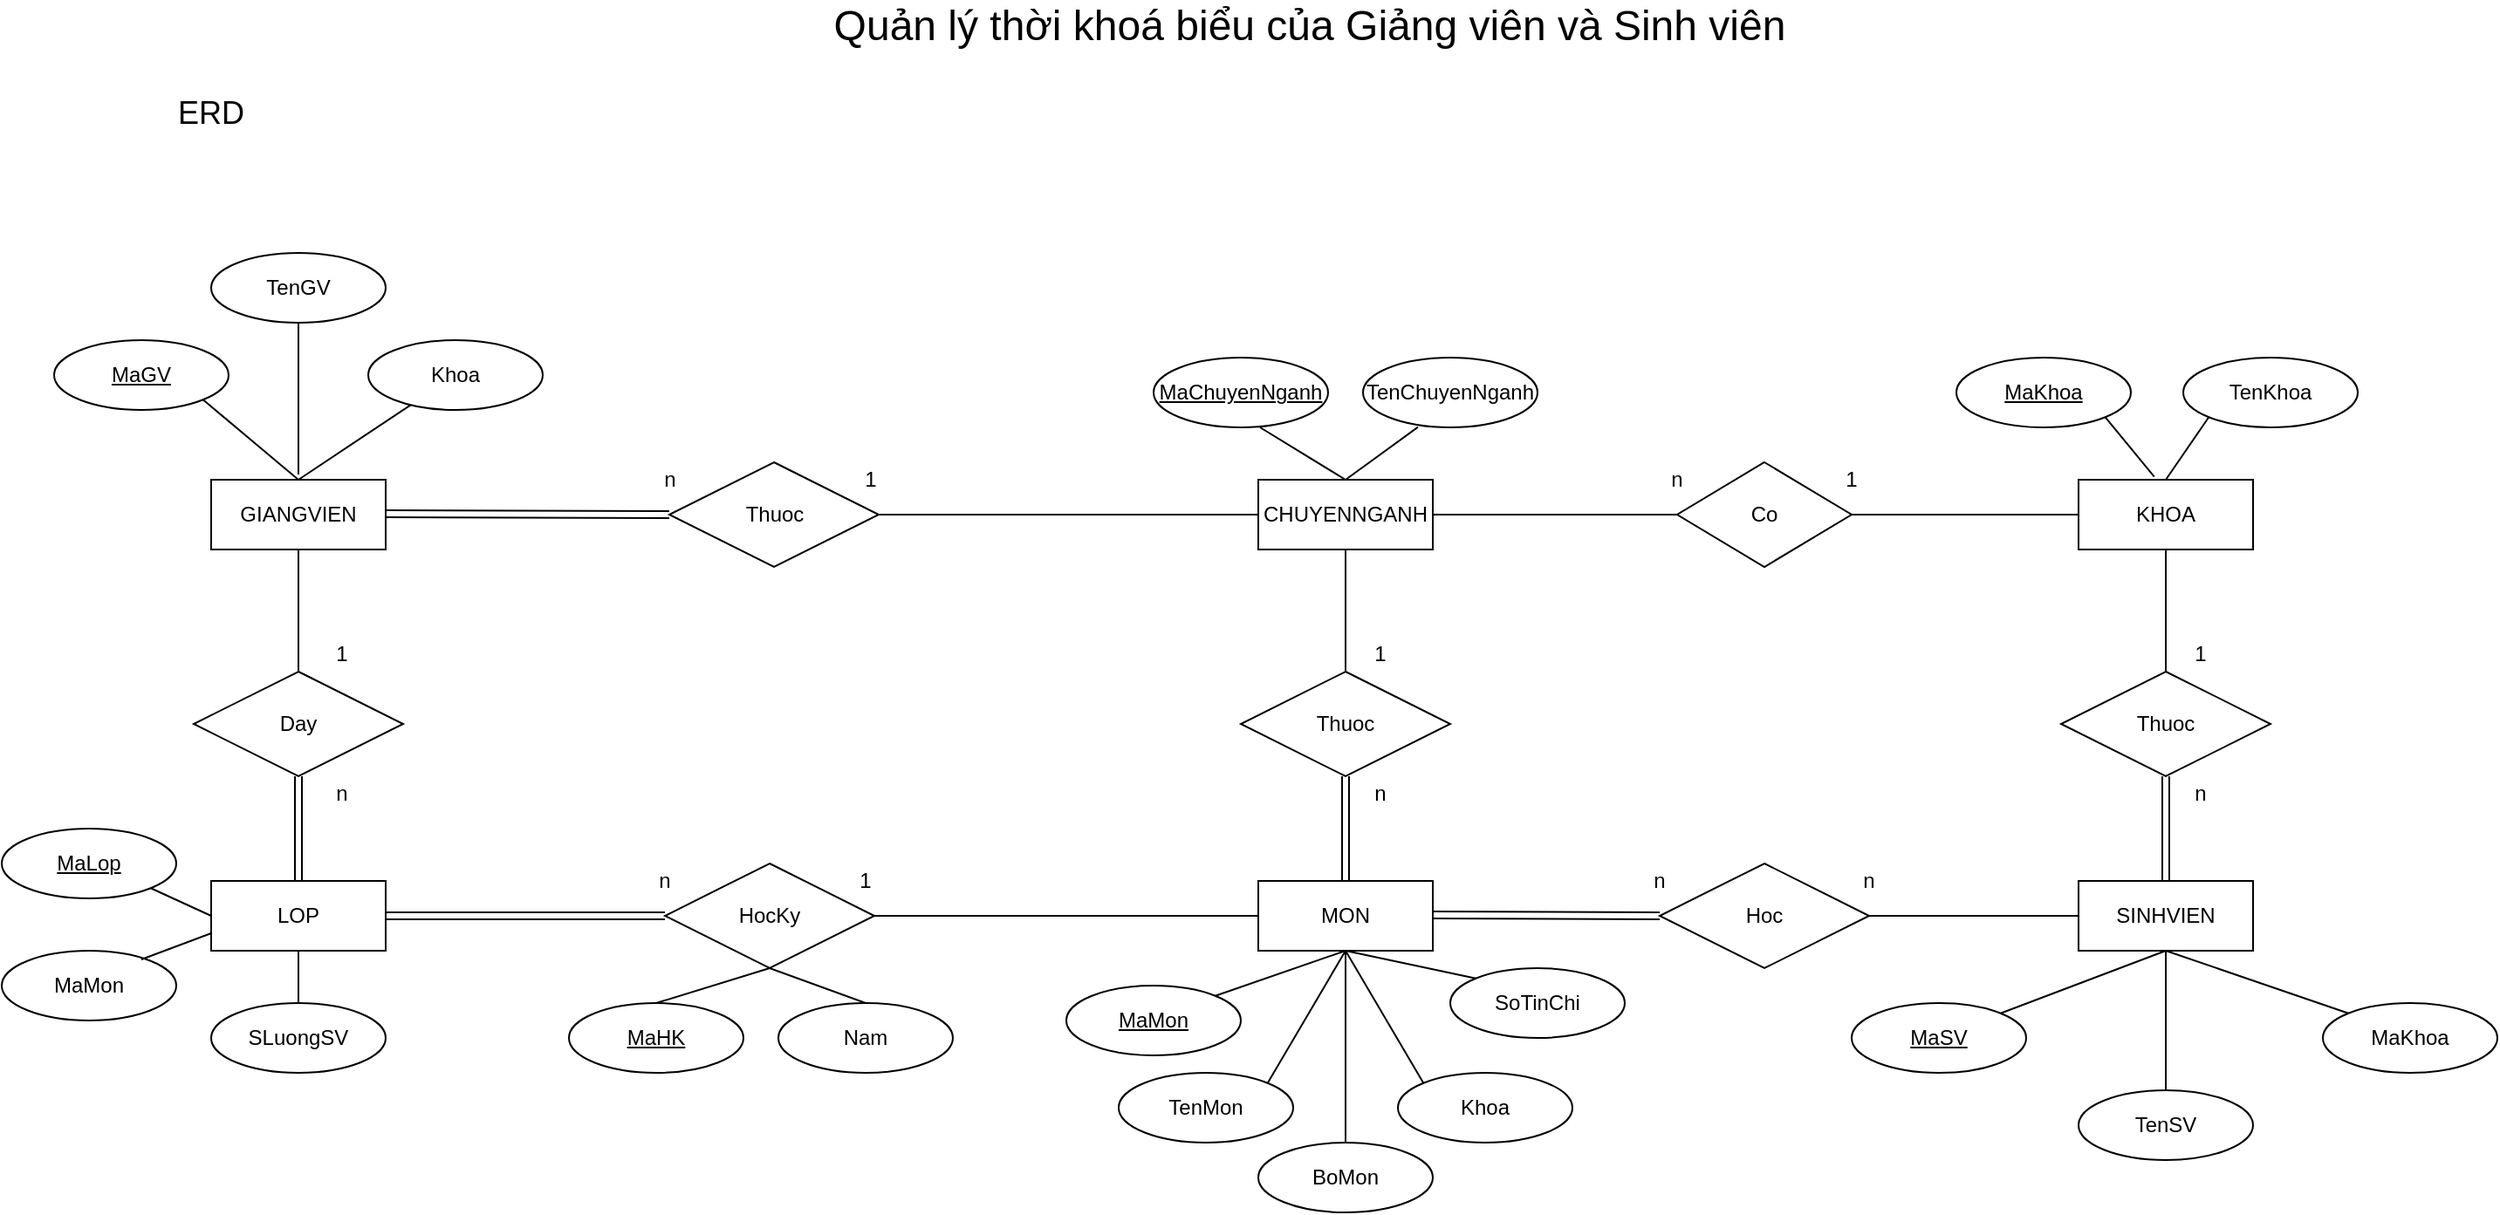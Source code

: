 <mxfile version="15.7.0" type="github">
  <diagram name="BTL" id="0783ab3e-0a74-02c8-0abd-f7b4e66b4bec">
    <mxGraphModel dx="1532" dy="699" grid="1" gridSize="10" guides="1" tooltips="1" connect="1" arrows="1" fold="1" page="1" pageScale="1" pageWidth="850" pageHeight="1100" background="none" math="0" shadow="0">
      <root>
        <mxCell id="0" />
        <mxCell id="1" parent="0" />
        <mxCell id="jTYNaXpzL4hXQkOfN98h-1" value="GIANGVIEN" style="whiteSpace=wrap;html=1;align=center;" parent="1" vertex="1">
          <mxGeometry x="220" y="340" width="100" height="40" as="geometry" />
        </mxCell>
        <mxCell id="jTYNaXpzL4hXQkOfN98h-2" value="MaGV" style="ellipse;whiteSpace=wrap;html=1;align=center;fontStyle=4;" parent="1" vertex="1">
          <mxGeometry x="130" y="260" width="100" height="40" as="geometry" />
        </mxCell>
        <mxCell id="jTYNaXpzL4hXQkOfN98h-3" value="TenGV" style="ellipse;whiteSpace=wrap;html=1;align=center;" parent="1" vertex="1">
          <mxGeometry x="220" y="210" width="100" height="40" as="geometry" />
        </mxCell>
        <mxCell id="jTYNaXpzL4hXQkOfN98h-6" value="Khoa" style="ellipse;whiteSpace=wrap;html=1;align=center;" parent="1" vertex="1">
          <mxGeometry x="310" y="260" width="100" height="40" as="geometry" />
        </mxCell>
        <mxCell id="jTYNaXpzL4hXQkOfN98h-8" value="" style="endArrow=none;html=1;exitX=0.5;exitY=1;exitDx=0;exitDy=0;" parent="1" source="jTYNaXpzL4hXQkOfN98h-3" edge="1">
          <mxGeometry width="50" height="50" relative="1" as="geometry">
            <mxPoint x="410" y="390" as="sourcePoint" />
            <mxPoint x="270" y="337" as="targetPoint" />
          </mxGeometry>
        </mxCell>
        <mxCell id="jTYNaXpzL4hXQkOfN98h-10" value="" style="endArrow=none;html=1;" parent="1" target="jTYNaXpzL4hXQkOfN98h-6" edge="1">
          <mxGeometry width="50" height="50" relative="1" as="geometry">
            <mxPoint x="270" y="340" as="sourcePoint" />
            <mxPoint x="460" y="340" as="targetPoint" />
          </mxGeometry>
        </mxCell>
        <mxCell id="jTYNaXpzL4hXQkOfN98h-11" value="" style="endArrow=none;html=1;exitX=1;exitY=1;exitDx=0;exitDy=0;" parent="1" source="jTYNaXpzL4hXQkOfN98h-2" edge="1">
          <mxGeometry width="50" height="50" relative="1" as="geometry">
            <mxPoint x="410" y="390" as="sourcePoint" />
            <mxPoint x="270" y="340" as="targetPoint" />
          </mxGeometry>
        </mxCell>
        <mxCell id="jTYNaXpzL4hXQkOfN98h-12" value="KHOA" style="whiteSpace=wrap;html=1;align=center;" parent="1" vertex="1">
          <mxGeometry x="1290" y="340" width="100" height="40" as="geometry" />
        </mxCell>
        <mxCell id="jTYNaXpzL4hXQkOfN98h-13" value="MaKhoa" style="ellipse;whiteSpace=wrap;html=1;align=center;fontStyle=4;" parent="1" vertex="1">
          <mxGeometry x="1220" y="270" width="100" height="40" as="geometry" />
        </mxCell>
        <mxCell id="jTYNaXpzL4hXQkOfN98h-14" value="TenKhoa" style="ellipse;whiteSpace=wrap;html=1;align=center;" parent="1" vertex="1">
          <mxGeometry x="1350" y="270" width="100" height="40" as="geometry" />
        </mxCell>
        <mxCell id="jTYNaXpzL4hXQkOfN98h-15" value="" style="endArrow=none;html=1;entryX=1;entryY=1;entryDx=0;entryDy=0;exitX=0.434;exitY=-0.041;exitDx=0;exitDy=0;exitPerimeter=0;" parent="1" source="jTYNaXpzL4hXQkOfN98h-12" target="jTYNaXpzL4hXQkOfN98h-13" edge="1">
          <mxGeometry width="50" height="50" relative="1" as="geometry">
            <mxPoint x="1130" y="380" as="sourcePoint" />
            <mxPoint x="1180" y="330" as="targetPoint" />
          </mxGeometry>
        </mxCell>
        <mxCell id="jTYNaXpzL4hXQkOfN98h-16" value="" style="endArrow=none;html=1;entryX=0;entryY=1;entryDx=0;entryDy=0;exitX=0.5;exitY=0;exitDx=0;exitDy=0;" parent="1" source="jTYNaXpzL4hXQkOfN98h-12" target="jTYNaXpzL4hXQkOfN98h-14" edge="1">
          <mxGeometry width="50" height="50" relative="1" as="geometry">
            <mxPoint x="1130" y="380" as="sourcePoint" />
            <mxPoint x="1180" y="330" as="targetPoint" />
          </mxGeometry>
        </mxCell>
        <mxCell id="jTYNaXpzL4hXQkOfN98h-17" value="MON" style="whiteSpace=wrap;html=1;align=center;" parent="1" vertex="1">
          <mxGeometry x="820" y="570" width="100" height="40" as="geometry" />
        </mxCell>
        <mxCell id="jTYNaXpzL4hXQkOfN98h-18" value="MaMon" style="ellipse;whiteSpace=wrap;html=1;align=center;fontStyle=4;" parent="1" vertex="1">
          <mxGeometry x="710" y="630" width="100" height="40" as="geometry" />
        </mxCell>
        <mxCell id="jTYNaXpzL4hXQkOfN98h-19" value="TenMon" style="ellipse;whiteSpace=wrap;html=1;align=center;" parent="1" vertex="1">
          <mxGeometry x="740" y="680" width="100" height="40" as="geometry" />
        </mxCell>
        <mxCell id="jTYNaXpzL4hXQkOfN98h-20" value="BoMon" style="ellipse;whiteSpace=wrap;html=1;align=center;" parent="1" vertex="1">
          <mxGeometry x="820" y="720" width="100" height="40" as="geometry" />
        </mxCell>
        <mxCell id="jTYNaXpzL4hXQkOfN98h-21" value="SoTinChi" style="ellipse;whiteSpace=wrap;html=1;align=center;" parent="1" vertex="1">
          <mxGeometry x="930" y="620" width="100" height="40" as="geometry" />
        </mxCell>
        <mxCell id="jTYNaXpzL4hXQkOfN98h-22" value="" style="endArrow=none;html=1;exitX=1;exitY=0;exitDx=0;exitDy=0;" parent="1" source="jTYNaXpzL4hXQkOfN98h-18" edge="1">
          <mxGeometry width="50" height="50" relative="1" as="geometry">
            <mxPoint x="780" y="640" as="sourcePoint" />
            <mxPoint x="870" y="610" as="targetPoint" />
          </mxGeometry>
        </mxCell>
        <mxCell id="jTYNaXpzL4hXQkOfN98h-23" value="" style="endArrow=none;html=1;exitX=1;exitY=0;exitDx=0;exitDy=0;" parent="1" source="jTYNaXpzL4hXQkOfN98h-19" edge="1">
          <mxGeometry width="50" height="50" relative="1" as="geometry">
            <mxPoint x="1010" y="590" as="sourcePoint" />
            <mxPoint x="870" y="610" as="targetPoint" />
          </mxGeometry>
        </mxCell>
        <mxCell id="jTYNaXpzL4hXQkOfN98h-24" value="" style="endArrow=none;html=1;exitX=0.5;exitY=0;exitDx=0;exitDy=0;" parent="1" source="jTYNaXpzL4hXQkOfN98h-20" edge="1">
          <mxGeometry width="50" height="50" relative="1" as="geometry">
            <mxPoint x="1010" y="590" as="sourcePoint" />
            <mxPoint x="870" y="610" as="targetPoint" />
          </mxGeometry>
        </mxCell>
        <mxCell id="jTYNaXpzL4hXQkOfN98h-25" value="" style="endArrow=none;html=1;entryX=0.5;entryY=1;entryDx=0;entryDy=0;exitX=0;exitY=0;exitDx=0;exitDy=0;" parent="1" source="jTYNaXpzL4hXQkOfN98h-21" target="jTYNaXpzL4hXQkOfN98h-17" edge="1">
          <mxGeometry width="50" height="50" relative="1" as="geometry">
            <mxPoint x="1010" y="590" as="sourcePoint" />
            <mxPoint x="1060" y="540" as="targetPoint" />
          </mxGeometry>
        </mxCell>
        <mxCell id="jTYNaXpzL4hXQkOfN98h-26" value="SINHVIEN" style="whiteSpace=wrap;html=1;align=center;" parent="1" vertex="1">
          <mxGeometry x="1290" y="570" width="100" height="40" as="geometry" />
        </mxCell>
        <mxCell id="jTYNaXpzL4hXQkOfN98h-27" value="TenSV" style="ellipse;whiteSpace=wrap;html=1;align=center;" parent="1" vertex="1">
          <mxGeometry x="1290" y="690" width="100" height="40" as="geometry" />
        </mxCell>
        <mxCell id="jTYNaXpzL4hXQkOfN98h-28" value="MaSV" style="ellipse;whiteSpace=wrap;html=1;align=center;fontStyle=4;" parent="1" vertex="1">
          <mxGeometry x="1160" y="640" width="100" height="40" as="geometry" />
        </mxCell>
        <mxCell id="jTYNaXpzL4hXQkOfN98h-29" value="MaKhoa" style="ellipse;whiteSpace=wrap;html=1;align=center;" parent="1" vertex="1">
          <mxGeometry x="1430" y="640" width="100" height="40" as="geometry" />
        </mxCell>
        <mxCell id="jTYNaXpzL4hXQkOfN98h-30" value="" style="endArrow=none;html=1;exitX=1;exitY=0;exitDx=0;exitDy=0;entryX=0.5;entryY=1;entryDx=0;entryDy=0;" parent="1" source="jTYNaXpzL4hXQkOfN98h-28" target="jTYNaXpzL4hXQkOfN98h-26" edge="1">
          <mxGeometry width="50" height="50" relative="1" as="geometry">
            <mxPoint x="1260" y="500" as="sourcePoint" />
            <mxPoint x="1310" y="450" as="targetPoint" />
          </mxGeometry>
        </mxCell>
        <mxCell id="jTYNaXpzL4hXQkOfN98h-31" value="" style="endArrow=none;html=1;entryX=0.5;entryY=1;entryDx=0;entryDy=0;" parent="1" source="jTYNaXpzL4hXQkOfN98h-27" target="jTYNaXpzL4hXQkOfN98h-26" edge="1">
          <mxGeometry width="50" height="50" relative="1" as="geometry">
            <mxPoint x="1260" y="500" as="sourcePoint" />
            <mxPoint x="1310" y="450" as="targetPoint" />
          </mxGeometry>
        </mxCell>
        <mxCell id="jTYNaXpzL4hXQkOfN98h-32" value="" style="endArrow=none;html=1;entryX=0;entryY=0;entryDx=0;entryDy=0;exitX=0.5;exitY=1;exitDx=0;exitDy=0;" parent="1" source="jTYNaXpzL4hXQkOfN98h-26" target="jTYNaXpzL4hXQkOfN98h-29" edge="1">
          <mxGeometry width="50" height="50" relative="1" as="geometry">
            <mxPoint x="1260" y="500" as="sourcePoint" />
            <mxPoint x="1310" y="450" as="targetPoint" />
          </mxGeometry>
        </mxCell>
        <mxCell id="jTYNaXpzL4hXQkOfN98h-33" value="LOP" style="whiteSpace=wrap;html=1;align=center;" parent="1" vertex="1">
          <mxGeometry x="220" y="570" width="100" height="40" as="geometry" />
        </mxCell>
        <mxCell id="jTYNaXpzL4hXQkOfN98h-34" value="MaLop" style="ellipse;whiteSpace=wrap;html=1;align=center;fontStyle=4;" parent="1" vertex="1">
          <mxGeometry x="100" y="540" width="100" height="40" as="geometry" />
        </mxCell>
        <mxCell id="jTYNaXpzL4hXQkOfN98h-35" value="MaMon" style="ellipse;whiteSpace=wrap;html=1;align=center;" parent="1" vertex="1">
          <mxGeometry x="100" y="610" width="100" height="40" as="geometry" />
        </mxCell>
        <mxCell id="jTYNaXpzL4hXQkOfN98h-38" value="" style="endArrow=none;html=1;exitX=0.8;exitY=0.125;exitDx=0;exitDy=0;entryX=0;entryY=0.75;entryDx=0;entryDy=0;exitPerimeter=0;" parent="1" source="jTYNaXpzL4hXQkOfN98h-35" target="jTYNaXpzL4hXQkOfN98h-33" edge="1">
          <mxGeometry width="50" height="50" relative="1" as="geometry">
            <mxPoint x="200" y="730" as="sourcePoint" />
            <mxPoint x="220" y="590" as="targetPoint" />
          </mxGeometry>
        </mxCell>
        <mxCell id="jTYNaXpzL4hXQkOfN98h-39" value="" style="endArrow=none;html=1;exitX=1;exitY=1;exitDx=0;exitDy=0;entryX=0;entryY=0.5;entryDx=0;entryDy=0;" parent="1" source="jTYNaXpzL4hXQkOfN98h-34" target="jTYNaXpzL4hXQkOfN98h-33" edge="1">
          <mxGeometry width="50" height="50" relative="1" as="geometry">
            <mxPoint x="200" y="730" as="sourcePoint" />
            <mxPoint x="270" y="610" as="targetPoint" />
          </mxGeometry>
        </mxCell>
        <mxCell id="jTYNaXpzL4hXQkOfN98h-42" value="Day" style="shape=rhombus;perimeter=rhombusPerimeter;whiteSpace=wrap;html=1;align=center;" parent="1" vertex="1">
          <mxGeometry x="210" y="450" width="120" height="60" as="geometry" />
        </mxCell>
        <mxCell id="jTYNaXpzL4hXQkOfN98h-43" value="" style="shape=link;html=1;exitX=0.5;exitY=1;exitDx=0;exitDy=0;entryX=0.5;entryY=0;entryDx=0;entryDy=0;" parent="1" source="jTYNaXpzL4hXQkOfN98h-42" target="jTYNaXpzL4hXQkOfN98h-33" edge="1">
          <mxGeometry width="100" relative="1" as="geometry">
            <mxPoint x="490" y="440" as="sourcePoint" />
            <mxPoint x="590" y="440" as="targetPoint" />
          </mxGeometry>
        </mxCell>
        <mxCell id="jTYNaXpzL4hXQkOfN98h-44" value="" style="endArrow=none;html=1;entryX=0.5;entryY=1;entryDx=0;entryDy=0;" parent="1" source="jTYNaXpzL4hXQkOfN98h-42" target="jTYNaXpzL4hXQkOfN98h-1" edge="1">
          <mxGeometry width="50" height="50" relative="1" as="geometry">
            <mxPoint x="510" y="480" as="sourcePoint" />
            <mxPoint x="560" y="430" as="targetPoint" />
          </mxGeometry>
        </mxCell>
        <mxCell id="jTYNaXpzL4hXQkOfN98h-45" value="n" style="text;html=1;strokeColor=none;fillColor=none;align=center;verticalAlign=middle;whiteSpace=wrap;rounded=0;" parent="1" vertex="1">
          <mxGeometry x="275" y="510" width="40" height="20" as="geometry" />
        </mxCell>
        <mxCell id="jTYNaXpzL4hXQkOfN98h-46" value="1" style="text;html=1;strokeColor=none;fillColor=none;align=center;verticalAlign=middle;whiteSpace=wrap;rounded=0;" parent="1" vertex="1">
          <mxGeometry x="275" y="430" width="40" height="20" as="geometry" />
        </mxCell>
        <mxCell id="jTYNaXpzL4hXQkOfN98h-47" value="Hoc" style="shape=rhombus;perimeter=rhombusPerimeter;whiteSpace=wrap;html=1;align=center;" parent="1" vertex="1">
          <mxGeometry x="1050" y="560" width="120" height="60" as="geometry" />
        </mxCell>
        <mxCell id="jTYNaXpzL4hXQkOfN98h-49" value="" style="endArrow=none;html=1;entryX=0;entryY=0.5;entryDx=0;entryDy=0;exitX=1;exitY=0.5;exitDx=0;exitDy=0;" parent="1" source="jTYNaXpzL4hXQkOfN98h-47" target="jTYNaXpzL4hXQkOfN98h-26" edge="1">
          <mxGeometry width="50" height="50" relative="1" as="geometry">
            <mxPoint x="1195" y="590" as="sourcePoint" />
            <mxPoint x="1225" y="580" as="targetPoint" />
          </mxGeometry>
        </mxCell>
        <mxCell id="jTYNaXpzL4hXQkOfN98h-50" value="n" style="text;html=1;strokeColor=none;fillColor=none;align=center;verticalAlign=middle;whiteSpace=wrap;rounded=0;" parent="1" vertex="1">
          <mxGeometry x="1030" y="560" width="40" height="20" as="geometry" />
        </mxCell>
        <mxCell id="jTYNaXpzL4hXQkOfN98h-51" value="n" style="text;html=1;strokeColor=none;fillColor=none;align=center;verticalAlign=middle;whiteSpace=wrap;rounded=0;" parent="1" vertex="1">
          <mxGeometry x="1150" y="560" width="40" height="20" as="geometry" />
        </mxCell>
        <mxCell id="jTYNaXpzL4hXQkOfN98h-52" value="HocKy" style="shape=rhombus;perimeter=rhombusPerimeter;whiteSpace=wrap;html=1;align=center;" parent="1" vertex="1">
          <mxGeometry x="480" y="560" width="120" height="60" as="geometry" />
        </mxCell>
        <mxCell id="jTYNaXpzL4hXQkOfN98h-53" value="" style="shape=link;html=1;exitX=1;exitY=0.5;exitDx=0;exitDy=0;entryX=0;entryY=0.5;entryDx=0;entryDy=0;" parent="1" source="jTYNaXpzL4hXQkOfN98h-33" target="jTYNaXpzL4hXQkOfN98h-52" edge="1">
          <mxGeometry width="100" relative="1" as="geometry">
            <mxPoint x="430" y="810" as="sourcePoint" />
            <mxPoint x="460" y="590" as="targetPoint" />
          </mxGeometry>
        </mxCell>
        <mxCell id="jTYNaXpzL4hXQkOfN98h-54" value="" style="endArrow=none;html=1;exitX=1;exitY=0.5;exitDx=0;exitDy=0;entryX=0;entryY=0.5;entryDx=0;entryDy=0;" parent="1" source="jTYNaXpzL4hXQkOfN98h-52" target="jTYNaXpzL4hXQkOfN98h-17" edge="1">
          <mxGeometry width="50" height="50" relative="1" as="geometry">
            <mxPoint x="1050" y="550" as="sourcePoint" />
            <mxPoint x="1290" y="470" as="targetPoint" />
          </mxGeometry>
        </mxCell>
        <mxCell id="jTYNaXpzL4hXQkOfN98h-55" value="n" style="text;html=1;strokeColor=none;fillColor=none;align=center;verticalAlign=middle;whiteSpace=wrap;rounded=0;" parent="1" vertex="1">
          <mxGeometry x="460" y="560" width="40" height="20" as="geometry" />
        </mxCell>
        <mxCell id="jTYNaXpzL4hXQkOfN98h-56" value="1" style="text;html=1;strokeColor=none;fillColor=none;align=center;verticalAlign=middle;whiteSpace=wrap;rounded=0;" parent="1" vertex="1">
          <mxGeometry x="575" y="560" width="40" height="20" as="geometry" />
        </mxCell>
        <mxCell id="jTYNaXpzL4hXQkOfN98h-57" value="Thuoc" style="shape=rhombus;perimeter=rhombusPerimeter;whiteSpace=wrap;html=1;align=center;" parent="1" vertex="1">
          <mxGeometry x="1280" y="450" width="120" height="60" as="geometry" />
        </mxCell>
        <mxCell id="jTYNaXpzL4hXQkOfN98h-58" value="" style="shape=link;html=1;exitX=0.5;exitY=0;exitDx=0;exitDy=0;" parent="1" source="jTYNaXpzL4hXQkOfN98h-26" edge="1">
          <mxGeometry width="100" relative="1" as="geometry">
            <mxPoint x="1060" y="460" as="sourcePoint" />
            <mxPoint x="1340" y="510" as="targetPoint" />
          </mxGeometry>
        </mxCell>
        <mxCell id="jTYNaXpzL4hXQkOfN98h-60" value="n" style="text;html=1;strokeColor=none;fillColor=none;align=center;verticalAlign=middle;whiteSpace=wrap;rounded=0;" parent="1" vertex="1">
          <mxGeometry x="1340" y="510" width="40" height="20" as="geometry" />
        </mxCell>
        <mxCell id="jTYNaXpzL4hXQkOfN98h-61" value="1" style="text;html=1;strokeColor=none;fillColor=none;align=center;verticalAlign=middle;whiteSpace=wrap;rounded=0;" parent="1" vertex="1">
          <mxGeometry x="1340" y="430" width="40" height="20" as="geometry" />
        </mxCell>
        <mxCell id="n_W60Ex10awXs8CcbhlA-5" value="CHUYENNGANH" style="whiteSpace=wrap;html=1;align=center;" parent="1" vertex="1">
          <mxGeometry x="820" y="340" width="100" height="40" as="geometry" />
        </mxCell>
        <mxCell id="n_W60Ex10awXs8CcbhlA-8" value="MaChuyenNganh" style="ellipse;whiteSpace=wrap;html=1;align=center;fontStyle=4;" parent="1" vertex="1">
          <mxGeometry x="760" y="270" width="100" height="40" as="geometry" />
        </mxCell>
        <mxCell id="n_W60Ex10awXs8CcbhlA-9" value="TenChuyenNganh" style="ellipse;whiteSpace=wrap;html=1;align=center;" parent="1" vertex="1">
          <mxGeometry x="880" y="270" width="100" height="40" as="geometry" />
        </mxCell>
        <mxCell id="n_W60Ex10awXs8CcbhlA-10" value="" style="endArrow=none;html=1;rounded=0;entryX=0.61;entryY=1;entryDx=0;entryDy=0;entryPerimeter=0;exitX=0.5;exitY=0;exitDx=0;exitDy=0;" parent="1" source="n_W60Ex10awXs8CcbhlA-5" target="n_W60Ex10awXs8CcbhlA-8" edge="1">
          <mxGeometry width="50" height="50" relative="1" as="geometry">
            <mxPoint x="730" y="430" as="sourcePoint" />
            <mxPoint x="780" y="380" as="targetPoint" />
          </mxGeometry>
        </mxCell>
        <mxCell id="n_W60Ex10awXs8CcbhlA-11" value="" style="endArrow=none;html=1;rounded=0;entryX=0.315;entryY=0.996;entryDx=0;entryDy=0;entryPerimeter=0;exitX=0.5;exitY=0;exitDx=0;exitDy=0;" parent="1" source="n_W60Ex10awXs8CcbhlA-5" target="n_W60Ex10awXs8CcbhlA-9" edge="1">
          <mxGeometry width="50" height="50" relative="1" as="geometry">
            <mxPoint x="730" y="430" as="sourcePoint" />
            <mxPoint x="780" y="380" as="targetPoint" />
          </mxGeometry>
        </mxCell>
        <mxCell id="n_W60Ex10awXs8CcbhlA-12" value="" style="endArrow=none;html=1;rounded=0;entryX=0;entryY=0.5;entryDx=0;entryDy=0;exitX=1;exitY=0.5;exitDx=0;exitDy=0;" parent="1" source="n_W60Ex10awXs8CcbhlA-13" target="jTYNaXpzL4hXQkOfN98h-12" edge="1">
          <mxGeometry width="50" height="50" relative="1" as="geometry">
            <mxPoint x="1230" y="360" as="sourcePoint" />
            <mxPoint x="940" y="370" as="targetPoint" />
          </mxGeometry>
        </mxCell>
        <mxCell id="n_W60Ex10awXs8CcbhlA-13" value="Co" style="shape=rhombus;perimeter=rhombusPerimeter;whiteSpace=wrap;html=1;align=center;" parent="1" vertex="1">
          <mxGeometry x="1060" y="330" width="100" height="60" as="geometry" />
        </mxCell>
        <mxCell id="n_W60Ex10awXs8CcbhlA-14" value="" style="endArrow=none;html=1;rounded=0;entryX=0;entryY=0.5;entryDx=0;entryDy=0;exitX=1;exitY=0.5;exitDx=0;exitDy=0;" parent="1" source="n_W60Ex10awXs8CcbhlA-5" target="n_W60Ex10awXs8CcbhlA-13" edge="1">
          <mxGeometry width="50" height="50" relative="1" as="geometry">
            <mxPoint x="780" y="420" as="sourcePoint" />
            <mxPoint x="830" y="370" as="targetPoint" />
          </mxGeometry>
        </mxCell>
        <mxCell id="n_W60Ex10awXs8CcbhlA-15" value="" style="endArrow=none;html=1;rounded=0;entryX=0;entryY=0.5;entryDx=0;entryDy=0;exitX=1;exitY=0.5;exitDx=0;exitDy=0;" parent="1" source="n_W60Ex10awXs8CcbhlA-16" target="n_W60Ex10awXs8CcbhlA-5" edge="1">
          <mxGeometry width="50" height="50" relative="1" as="geometry">
            <mxPoint x="795" y="420" as="sourcePoint" />
            <mxPoint x="875" y="470" as="targetPoint" />
          </mxGeometry>
        </mxCell>
        <mxCell id="n_W60Ex10awXs8CcbhlA-16" value="Thuoc" style="shape=rhombus;perimeter=rhombusPerimeter;whiteSpace=wrap;html=1;align=center;" parent="1" vertex="1">
          <mxGeometry x="482.5" y="330" width="120" height="60" as="geometry" />
        </mxCell>
        <mxCell id="n_W60Ex10awXs8CcbhlA-17" value="" style="shape=link;html=1;rounded=0;entryX=0;entryY=0.5;entryDx=0;entryDy=0;" parent="1" target="n_W60Ex10awXs8CcbhlA-16" edge="1">
          <mxGeometry width="100" relative="1" as="geometry">
            <mxPoint x="320" y="359.5" as="sourcePoint" />
            <mxPoint x="385" y="360" as="targetPoint" />
          </mxGeometry>
        </mxCell>
        <mxCell id="n_W60Ex10awXs8CcbhlA-18" value="1" style="text;html=1;strokeColor=none;fillColor=none;align=center;verticalAlign=middle;whiteSpace=wrap;rounded=0;" parent="1" vertex="1">
          <mxGeometry x="577.5" y="330" width="40" height="20" as="geometry" />
        </mxCell>
        <mxCell id="n_W60Ex10awXs8CcbhlA-19" value="n" style="text;html=1;strokeColor=none;fillColor=none;align=center;verticalAlign=middle;whiteSpace=wrap;rounded=0;" parent="1" vertex="1">
          <mxGeometry x="462.5" y="330" width="40" height="20" as="geometry" />
        </mxCell>
        <mxCell id="n_W60Ex10awXs8CcbhlA-20" value="1" style="text;html=1;strokeColor=none;fillColor=none;align=center;verticalAlign=middle;whiteSpace=wrap;rounded=0;" parent="1" vertex="1">
          <mxGeometry x="1140" y="330" width="40" height="20" as="geometry" />
        </mxCell>
        <mxCell id="n_W60Ex10awXs8CcbhlA-21" value="n" style="text;html=1;strokeColor=none;fillColor=none;align=center;verticalAlign=middle;whiteSpace=wrap;rounded=0;" parent="1" vertex="1">
          <mxGeometry x="1040" y="330" width="40" height="20" as="geometry" />
        </mxCell>
        <mxCell id="n_W60Ex10awXs8CcbhlA-23" value="MaHK" style="ellipse;whiteSpace=wrap;html=1;align=center;fontStyle=4;" parent="1" vertex="1">
          <mxGeometry x="425" y="640" width="100" height="40" as="geometry" />
        </mxCell>
        <mxCell id="n_W60Ex10awXs8CcbhlA-24" value="Nam" style="ellipse;whiteSpace=wrap;html=1;align=center;" parent="1" vertex="1">
          <mxGeometry x="545" y="640" width="100" height="40" as="geometry" />
        </mxCell>
        <mxCell id="n_W60Ex10awXs8CcbhlA-26" value="" style="endArrow=none;html=1;rounded=0;entryX=0.5;entryY=0;entryDx=0;entryDy=0;exitX=0.5;exitY=1;exitDx=0;exitDy=0;" parent="1" source="jTYNaXpzL4hXQkOfN98h-52" target="n_W60Ex10awXs8CcbhlA-23" edge="1">
          <mxGeometry width="50" height="50" relative="1" as="geometry">
            <mxPoint x="600" y="590" as="sourcePoint" />
            <mxPoint x="730" y="560" as="targetPoint" />
          </mxGeometry>
        </mxCell>
        <mxCell id="n_W60Ex10awXs8CcbhlA-27" value="" style="endArrow=none;html=1;rounded=0;entryX=0.5;entryY=1;entryDx=0;entryDy=0;exitX=0.5;exitY=0;exitDx=0;exitDy=0;" parent="1" source="n_W60Ex10awXs8CcbhlA-24" target="jTYNaXpzL4hXQkOfN98h-52" edge="1">
          <mxGeometry width="50" height="50" relative="1" as="geometry">
            <mxPoint x="680" y="610" as="sourcePoint" />
            <mxPoint x="600" y="590" as="targetPoint" />
          </mxGeometry>
        </mxCell>
        <mxCell id="n_W60Ex10awXs8CcbhlA-31" value="Khoa" style="ellipse;whiteSpace=wrap;html=1;align=center;" parent="1" vertex="1">
          <mxGeometry x="900" y="680" width="100" height="40" as="geometry" />
        </mxCell>
        <mxCell id="n_W60Ex10awXs8CcbhlA-32" value="" style="endArrow=none;html=1;rounded=0;entryX=0;entryY=0;entryDx=0;entryDy=0;exitX=0.5;exitY=1;exitDx=0;exitDy=0;" parent="1" source="jTYNaXpzL4hXQkOfN98h-17" target="n_W60Ex10awXs8CcbhlA-31" edge="1">
          <mxGeometry width="50" height="50" relative="1" as="geometry">
            <mxPoint x="870" y="610" as="sourcePoint" />
            <mxPoint x="1270" y="520" as="targetPoint" />
          </mxGeometry>
        </mxCell>
        <mxCell id="n_W60Ex10awXs8CcbhlA-36" value="" style="shape=link;html=1;rounded=0;entryX=0;entryY=0.5;entryDx=0;entryDy=0;" parent="1" target="jTYNaXpzL4hXQkOfN98h-47" edge="1">
          <mxGeometry width="100" relative="1" as="geometry">
            <mxPoint x="920" y="589.5" as="sourcePoint" />
            <mxPoint x="1020" y="589.5" as="targetPoint" />
          </mxGeometry>
        </mxCell>
        <mxCell id="n_W60Ex10awXs8CcbhlA-37" value="" style="endArrow=none;html=1;rounded=0;entryX=0.5;entryY=1;entryDx=0;entryDy=0;exitX=0.5;exitY=0;exitDx=0;exitDy=0;" parent="1" source="jTYNaXpzL4hXQkOfN98h-57" target="jTYNaXpzL4hXQkOfN98h-12" edge="1">
          <mxGeometry width="50" height="50" relative="1" as="geometry">
            <mxPoint x="1200" y="490" as="sourcePoint" />
            <mxPoint x="1250" y="440" as="targetPoint" />
          </mxGeometry>
        </mxCell>
        <mxCell id="n_W60Ex10awXs8CcbhlA-38" value="" style="endArrow=none;html=1;rounded=0;entryX=0.5;entryY=1;entryDx=0;entryDy=0;exitX=0.5;exitY=0;exitDx=0;exitDy=0;" parent="1" source="n_W60Ex10awXs8CcbhlA-39" edge="1">
          <mxGeometry width="50" height="50" relative="1" as="geometry">
            <mxPoint x="730" y="490" as="sourcePoint" />
            <mxPoint x="870" y="380" as="targetPoint" />
          </mxGeometry>
        </mxCell>
        <mxCell id="n_W60Ex10awXs8CcbhlA-39" value="Thuoc" style="shape=rhombus;perimeter=rhombusPerimeter;whiteSpace=wrap;html=1;align=center;" parent="1" vertex="1">
          <mxGeometry x="810" y="450" width="120" height="60" as="geometry" />
        </mxCell>
        <mxCell id="n_W60Ex10awXs8CcbhlA-40" value="1" style="text;html=1;strokeColor=none;fillColor=none;align=center;verticalAlign=middle;whiteSpace=wrap;rounded=0;" parent="1" vertex="1">
          <mxGeometry x="870" y="430" width="40" height="20" as="geometry" />
        </mxCell>
        <mxCell id="n_W60Ex10awXs8CcbhlA-41" value="n" style="text;html=1;strokeColor=none;fillColor=none;align=center;verticalAlign=middle;whiteSpace=wrap;rounded=0;" parent="1" vertex="1">
          <mxGeometry x="870" y="510" width="40" height="20" as="geometry" />
        </mxCell>
        <mxCell id="n_W60Ex10awXs8CcbhlA-42" value="" style="shape=link;html=1;exitX=0.5;exitY=0;exitDx=0;exitDy=0;" parent="1" edge="1">
          <mxGeometry width="100" relative="1" as="geometry">
            <mxPoint x="870" y="570.0" as="sourcePoint" />
            <mxPoint x="870" y="510.0" as="targetPoint" />
          </mxGeometry>
        </mxCell>
        <mxCell id="n_W60Ex10awXs8CcbhlA-43" style="edgeStyle=orthogonalEdgeStyle;rounded=0;orthogonalLoop=1;jettySize=auto;html=1;exitX=0.5;exitY=1;exitDx=0;exitDy=0;" parent="1" source="n_W60Ex10awXs8CcbhlA-24" target="n_W60Ex10awXs8CcbhlA-24" edge="1">
          <mxGeometry relative="1" as="geometry" />
        </mxCell>
        <mxCell id="n_W60Ex10awXs8CcbhlA-45" value="SLuongSV" style="ellipse;whiteSpace=wrap;html=1;align=center;" parent="1" vertex="1">
          <mxGeometry x="220" y="640" width="100" height="40" as="geometry" />
        </mxCell>
        <mxCell id="n_W60Ex10awXs8CcbhlA-46" value="" style="endArrow=none;html=1;rounded=0;entryX=0.5;entryY=1;entryDx=0;entryDy=0;exitX=0.5;exitY=0;exitDx=0;exitDy=0;" parent="1" source="n_W60Ex10awXs8CcbhlA-45" target="jTYNaXpzL4hXQkOfN98h-33" edge="1">
          <mxGeometry width="50" height="50" relative="1" as="geometry">
            <mxPoint x="590" y="600" as="sourcePoint" />
            <mxPoint x="640" y="550" as="targetPoint" />
          </mxGeometry>
        </mxCell>
        <mxCell id="n_W60Ex10awXs8CcbhlA-47" value="&lt;font style=&quot;font-size: 24px&quot;&gt;Quản lý thời khoá biểu của Giảng viên và Sinh viên&lt;/font&gt;" style="text;html=1;strokeColor=none;fillColor=none;align=center;verticalAlign=middle;whiteSpace=wrap;rounded=0;" parent="1" vertex="1">
          <mxGeometry x="557.5" y="70" width="582.5" height="20" as="geometry" />
        </mxCell>
        <mxCell id="n_W60Ex10awXs8CcbhlA-48" value="&lt;font style=&quot;font-size: 18px&quot;&gt;ERD&lt;/font&gt;" style="text;html=1;strokeColor=none;fillColor=none;align=center;verticalAlign=middle;whiteSpace=wrap;rounded=0;fontSize=18;" parent="1" vertex="1">
          <mxGeometry x="200" y="120" width="40" height="20" as="geometry" />
        </mxCell>
      </root>
    </mxGraphModel>
  </diagram>
</mxfile>
